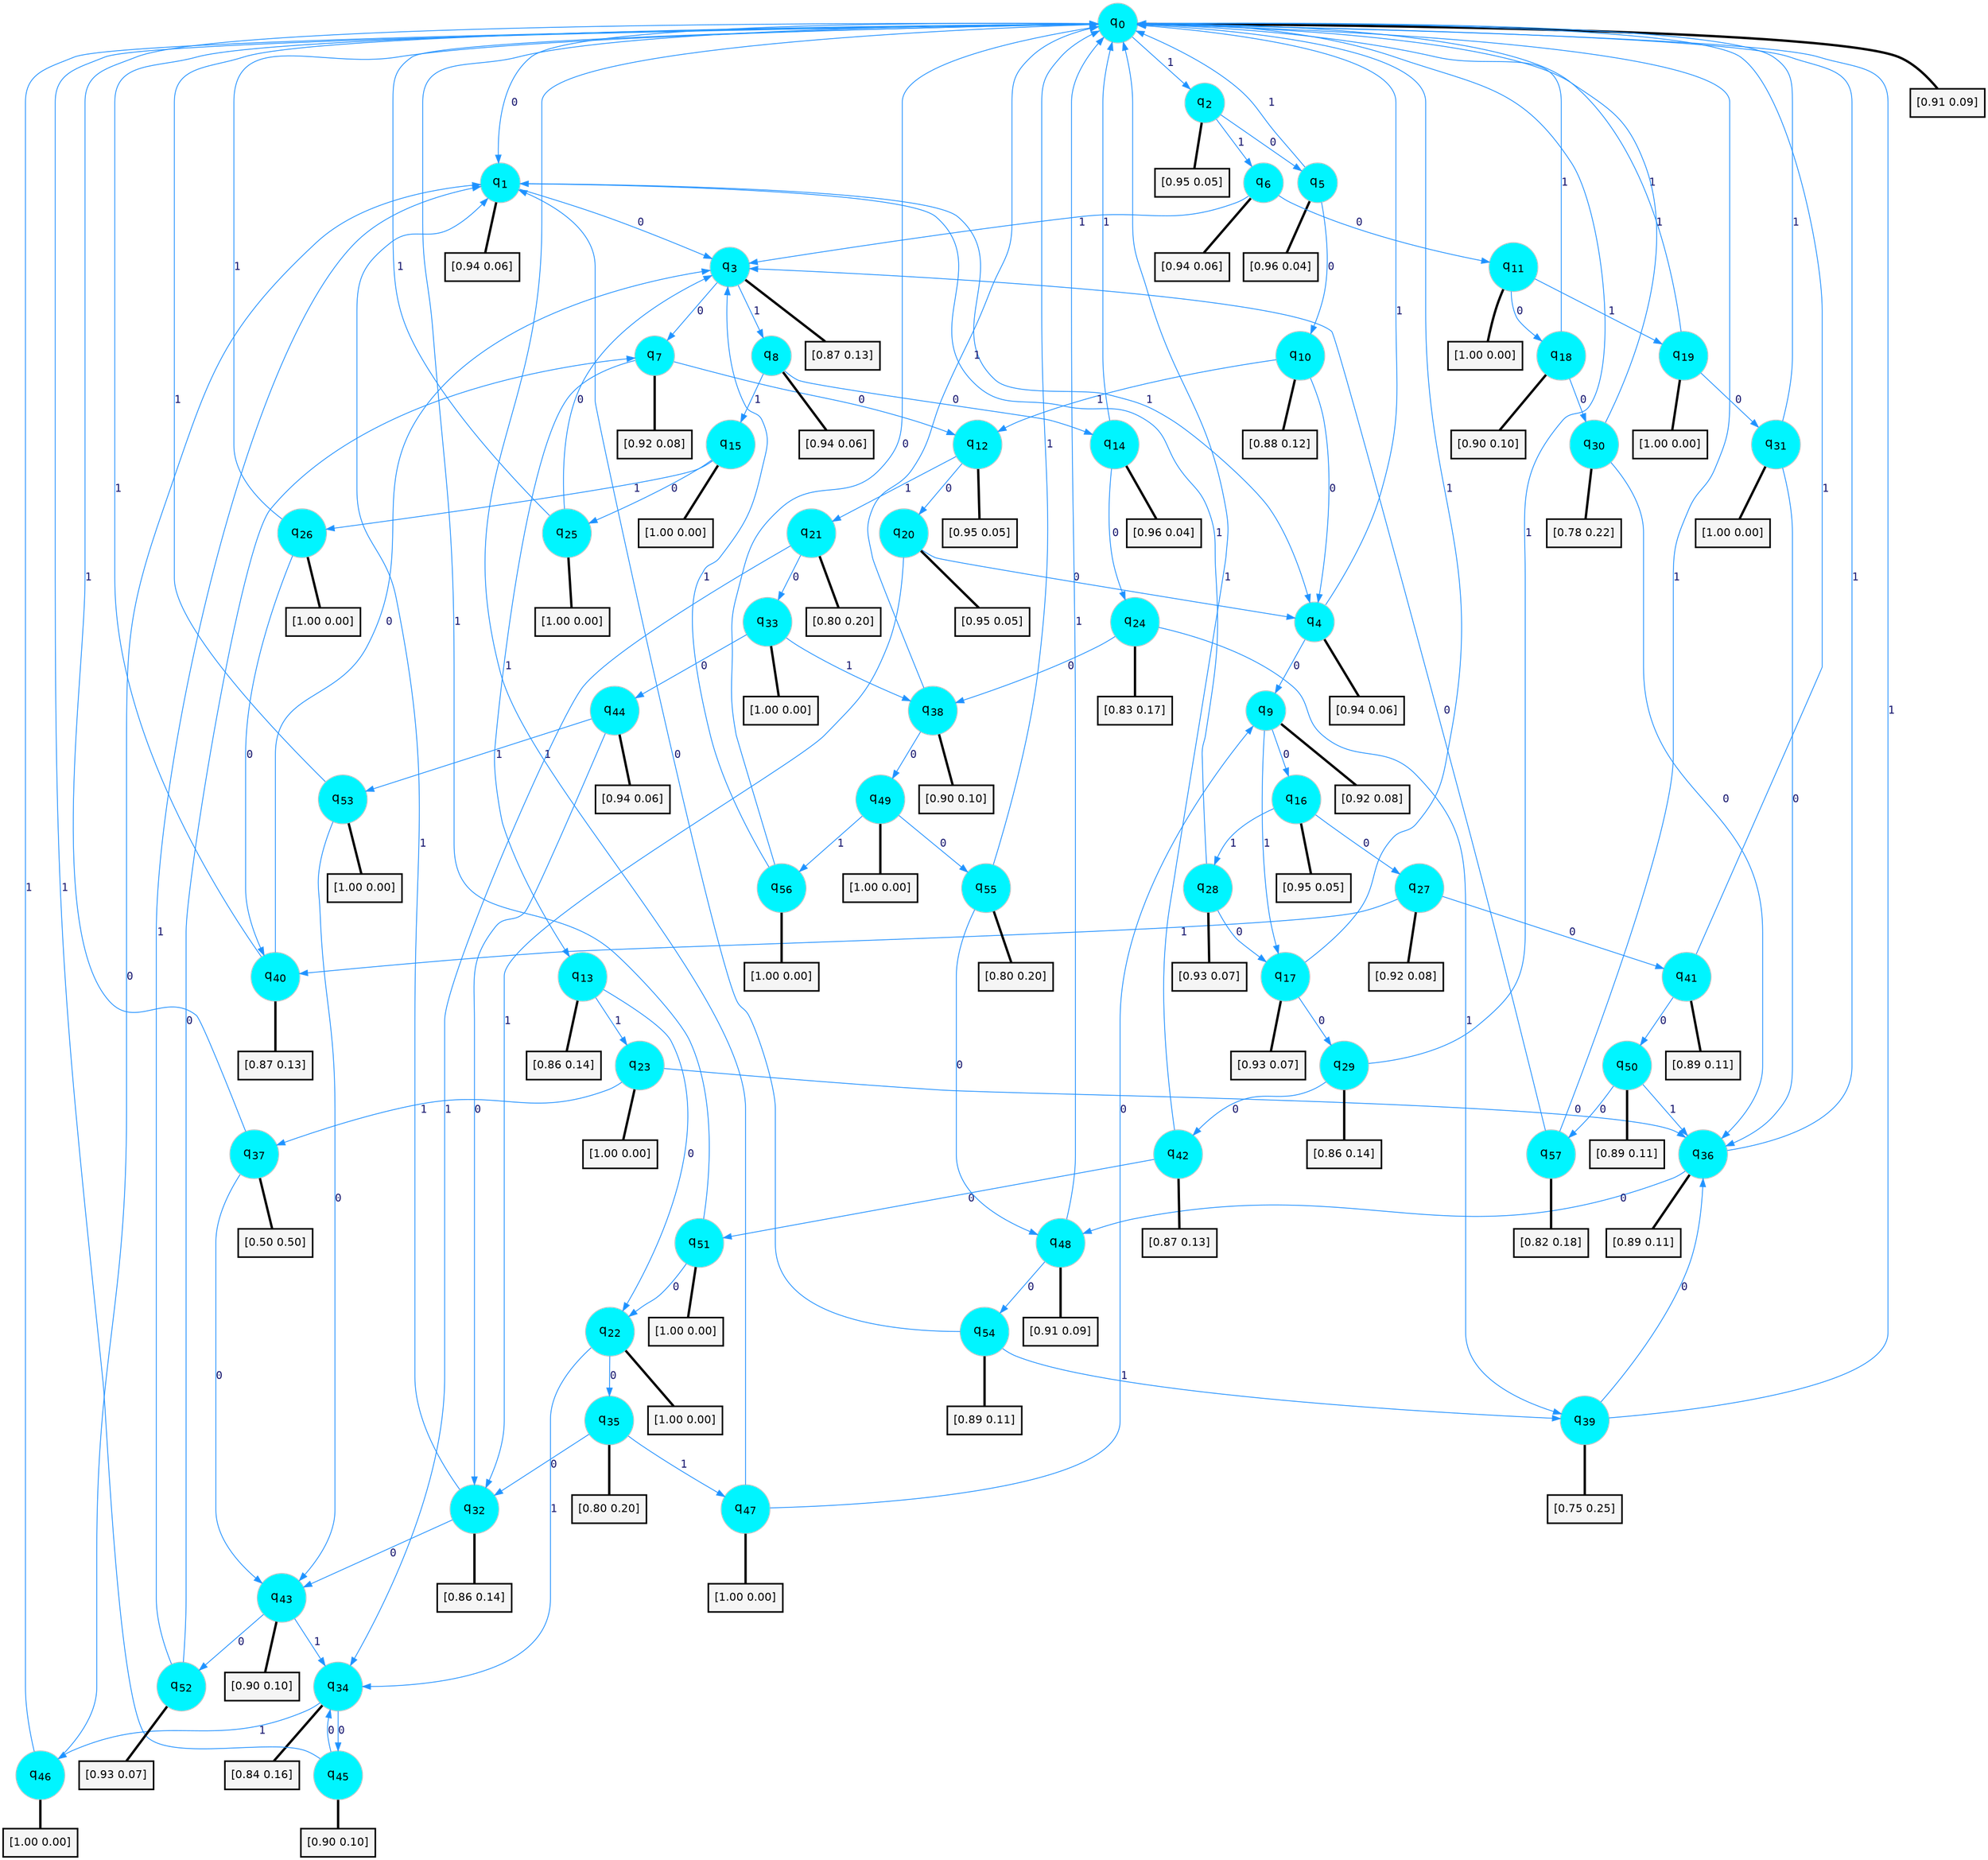 digraph G {
graph [
bgcolor=transparent, dpi=300, rankdir=TD, size="40,25"];
node [
color=gray, fillcolor=turquoise1, fontcolor=black, fontname=Helvetica, fontsize=16, fontweight=bold, shape=circle, style=filled];
edge [
arrowsize=1, color=dodgerblue1, fontcolor=midnightblue, fontname=courier, fontweight=bold, penwidth=1, style=solid, weight=20];
0[label=<q<SUB>0</SUB>>];
1[label=<q<SUB>1</SUB>>];
2[label=<q<SUB>2</SUB>>];
3[label=<q<SUB>3</SUB>>];
4[label=<q<SUB>4</SUB>>];
5[label=<q<SUB>5</SUB>>];
6[label=<q<SUB>6</SUB>>];
7[label=<q<SUB>7</SUB>>];
8[label=<q<SUB>8</SUB>>];
9[label=<q<SUB>9</SUB>>];
10[label=<q<SUB>10</SUB>>];
11[label=<q<SUB>11</SUB>>];
12[label=<q<SUB>12</SUB>>];
13[label=<q<SUB>13</SUB>>];
14[label=<q<SUB>14</SUB>>];
15[label=<q<SUB>15</SUB>>];
16[label=<q<SUB>16</SUB>>];
17[label=<q<SUB>17</SUB>>];
18[label=<q<SUB>18</SUB>>];
19[label=<q<SUB>19</SUB>>];
20[label=<q<SUB>20</SUB>>];
21[label=<q<SUB>21</SUB>>];
22[label=<q<SUB>22</SUB>>];
23[label=<q<SUB>23</SUB>>];
24[label=<q<SUB>24</SUB>>];
25[label=<q<SUB>25</SUB>>];
26[label=<q<SUB>26</SUB>>];
27[label=<q<SUB>27</SUB>>];
28[label=<q<SUB>28</SUB>>];
29[label=<q<SUB>29</SUB>>];
30[label=<q<SUB>30</SUB>>];
31[label=<q<SUB>31</SUB>>];
32[label=<q<SUB>32</SUB>>];
33[label=<q<SUB>33</SUB>>];
34[label=<q<SUB>34</SUB>>];
35[label=<q<SUB>35</SUB>>];
36[label=<q<SUB>36</SUB>>];
37[label=<q<SUB>37</SUB>>];
38[label=<q<SUB>38</SUB>>];
39[label=<q<SUB>39</SUB>>];
40[label=<q<SUB>40</SUB>>];
41[label=<q<SUB>41</SUB>>];
42[label=<q<SUB>42</SUB>>];
43[label=<q<SUB>43</SUB>>];
44[label=<q<SUB>44</SUB>>];
45[label=<q<SUB>45</SUB>>];
46[label=<q<SUB>46</SUB>>];
47[label=<q<SUB>47</SUB>>];
48[label=<q<SUB>48</SUB>>];
49[label=<q<SUB>49</SUB>>];
50[label=<q<SUB>50</SUB>>];
51[label=<q<SUB>51</SUB>>];
52[label=<q<SUB>52</SUB>>];
53[label=<q<SUB>53</SUB>>];
54[label=<q<SUB>54</SUB>>];
55[label=<q<SUB>55</SUB>>];
56[label=<q<SUB>56</SUB>>];
57[label=<q<SUB>57</SUB>>];
58[label="[0.91 0.09]", shape=box,fontcolor=black, fontname=Helvetica, fontsize=14, penwidth=2, fillcolor=whitesmoke,color=black];
59[label="[0.94 0.06]", shape=box,fontcolor=black, fontname=Helvetica, fontsize=14, penwidth=2, fillcolor=whitesmoke,color=black];
60[label="[0.95 0.05]", shape=box,fontcolor=black, fontname=Helvetica, fontsize=14, penwidth=2, fillcolor=whitesmoke,color=black];
61[label="[0.87 0.13]", shape=box,fontcolor=black, fontname=Helvetica, fontsize=14, penwidth=2, fillcolor=whitesmoke,color=black];
62[label="[0.94 0.06]", shape=box,fontcolor=black, fontname=Helvetica, fontsize=14, penwidth=2, fillcolor=whitesmoke,color=black];
63[label="[0.96 0.04]", shape=box,fontcolor=black, fontname=Helvetica, fontsize=14, penwidth=2, fillcolor=whitesmoke,color=black];
64[label="[0.94 0.06]", shape=box,fontcolor=black, fontname=Helvetica, fontsize=14, penwidth=2, fillcolor=whitesmoke,color=black];
65[label="[0.92 0.08]", shape=box,fontcolor=black, fontname=Helvetica, fontsize=14, penwidth=2, fillcolor=whitesmoke,color=black];
66[label="[0.94 0.06]", shape=box,fontcolor=black, fontname=Helvetica, fontsize=14, penwidth=2, fillcolor=whitesmoke,color=black];
67[label="[0.92 0.08]", shape=box,fontcolor=black, fontname=Helvetica, fontsize=14, penwidth=2, fillcolor=whitesmoke,color=black];
68[label="[0.88 0.12]", shape=box,fontcolor=black, fontname=Helvetica, fontsize=14, penwidth=2, fillcolor=whitesmoke,color=black];
69[label="[1.00 0.00]", shape=box,fontcolor=black, fontname=Helvetica, fontsize=14, penwidth=2, fillcolor=whitesmoke,color=black];
70[label="[0.95 0.05]", shape=box,fontcolor=black, fontname=Helvetica, fontsize=14, penwidth=2, fillcolor=whitesmoke,color=black];
71[label="[0.86 0.14]", shape=box,fontcolor=black, fontname=Helvetica, fontsize=14, penwidth=2, fillcolor=whitesmoke,color=black];
72[label="[0.96 0.04]", shape=box,fontcolor=black, fontname=Helvetica, fontsize=14, penwidth=2, fillcolor=whitesmoke,color=black];
73[label="[1.00 0.00]", shape=box,fontcolor=black, fontname=Helvetica, fontsize=14, penwidth=2, fillcolor=whitesmoke,color=black];
74[label="[0.95 0.05]", shape=box,fontcolor=black, fontname=Helvetica, fontsize=14, penwidth=2, fillcolor=whitesmoke,color=black];
75[label="[0.93 0.07]", shape=box,fontcolor=black, fontname=Helvetica, fontsize=14, penwidth=2, fillcolor=whitesmoke,color=black];
76[label="[0.90 0.10]", shape=box,fontcolor=black, fontname=Helvetica, fontsize=14, penwidth=2, fillcolor=whitesmoke,color=black];
77[label="[1.00 0.00]", shape=box,fontcolor=black, fontname=Helvetica, fontsize=14, penwidth=2, fillcolor=whitesmoke,color=black];
78[label="[0.95 0.05]", shape=box,fontcolor=black, fontname=Helvetica, fontsize=14, penwidth=2, fillcolor=whitesmoke,color=black];
79[label="[0.80 0.20]", shape=box,fontcolor=black, fontname=Helvetica, fontsize=14, penwidth=2, fillcolor=whitesmoke,color=black];
80[label="[1.00 0.00]", shape=box,fontcolor=black, fontname=Helvetica, fontsize=14, penwidth=2, fillcolor=whitesmoke,color=black];
81[label="[1.00 0.00]", shape=box,fontcolor=black, fontname=Helvetica, fontsize=14, penwidth=2, fillcolor=whitesmoke,color=black];
82[label="[0.83 0.17]", shape=box,fontcolor=black, fontname=Helvetica, fontsize=14, penwidth=2, fillcolor=whitesmoke,color=black];
83[label="[1.00 0.00]", shape=box,fontcolor=black, fontname=Helvetica, fontsize=14, penwidth=2, fillcolor=whitesmoke,color=black];
84[label="[1.00 0.00]", shape=box,fontcolor=black, fontname=Helvetica, fontsize=14, penwidth=2, fillcolor=whitesmoke,color=black];
85[label="[0.92 0.08]", shape=box,fontcolor=black, fontname=Helvetica, fontsize=14, penwidth=2, fillcolor=whitesmoke,color=black];
86[label="[0.93 0.07]", shape=box,fontcolor=black, fontname=Helvetica, fontsize=14, penwidth=2, fillcolor=whitesmoke,color=black];
87[label="[0.86 0.14]", shape=box,fontcolor=black, fontname=Helvetica, fontsize=14, penwidth=2, fillcolor=whitesmoke,color=black];
88[label="[0.78 0.22]", shape=box,fontcolor=black, fontname=Helvetica, fontsize=14, penwidth=2, fillcolor=whitesmoke,color=black];
89[label="[1.00 0.00]", shape=box,fontcolor=black, fontname=Helvetica, fontsize=14, penwidth=2, fillcolor=whitesmoke,color=black];
90[label="[0.86 0.14]", shape=box,fontcolor=black, fontname=Helvetica, fontsize=14, penwidth=2, fillcolor=whitesmoke,color=black];
91[label="[1.00 0.00]", shape=box,fontcolor=black, fontname=Helvetica, fontsize=14, penwidth=2, fillcolor=whitesmoke,color=black];
92[label="[0.84 0.16]", shape=box,fontcolor=black, fontname=Helvetica, fontsize=14, penwidth=2, fillcolor=whitesmoke,color=black];
93[label="[0.80 0.20]", shape=box,fontcolor=black, fontname=Helvetica, fontsize=14, penwidth=2, fillcolor=whitesmoke,color=black];
94[label="[0.89 0.11]", shape=box,fontcolor=black, fontname=Helvetica, fontsize=14, penwidth=2, fillcolor=whitesmoke,color=black];
95[label="[0.50 0.50]", shape=box,fontcolor=black, fontname=Helvetica, fontsize=14, penwidth=2, fillcolor=whitesmoke,color=black];
96[label="[0.90 0.10]", shape=box,fontcolor=black, fontname=Helvetica, fontsize=14, penwidth=2, fillcolor=whitesmoke,color=black];
97[label="[0.75 0.25]", shape=box,fontcolor=black, fontname=Helvetica, fontsize=14, penwidth=2, fillcolor=whitesmoke,color=black];
98[label="[0.87 0.13]", shape=box,fontcolor=black, fontname=Helvetica, fontsize=14, penwidth=2, fillcolor=whitesmoke,color=black];
99[label="[0.89 0.11]", shape=box,fontcolor=black, fontname=Helvetica, fontsize=14, penwidth=2, fillcolor=whitesmoke,color=black];
100[label="[0.87 0.13]", shape=box,fontcolor=black, fontname=Helvetica, fontsize=14, penwidth=2, fillcolor=whitesmoke,color=black];
101[label="[0.90 0.10]", shape=box,fontcolor=black, fontname=Helvetica, fontsize=14, penwidth=2, fillcolor=whitesmoke,color=black];
102[label="[0.94 0.06]", shape=box,fontcolor=black, fontname=Helvetica, fontsize=14, penwidth=2, fillcolor=whitesmoke,color=black];
103[label="[0.90 0.10]", shape=box,fontcolor=black, fontname=Helvetica, fontsize=14, penwidth=2, fillcolor=whitesmoke,color=black];
104[label="[1.00 0.00]", shape=box,fontcolor=black, fontname=Helvetica, fontsize=14, penwidth=2, fillcolor=whitesmoke,color=black];
105[label="[1.00 0.00]", shape=box,fontcolor=black, fontname=Helvetica, fontsize=14, penwidth=2, fillcolor=whitesmoke,color=black];
106[label="[0.91 0.09]", shape=box,fontcolor=black, fontname=Helvetica, fontsize=14, penwidth=2, fillcolor=whitesmoke,color=black];
107[label="[1.00 0.00]", shape=box,fontcolor=black, fontname=Helvetica, fontsize=14, penwidth=2, fillcolor=whitesmoke,color=black];
108[label="[0.89 0.11]", shape=box,fontcolor=black, fontname=Helvetica, fontsize=14, penwidth=2, fillcolor=whitesmoke,color=black];
109[label="[1.00 0.00]", shape=box,fontcolor=black, fontname=Helvetica, fontsize=14, penwidth=2, fillcolor=whitesmoke,color=black];
110[label="[0.93 0.07]", shape=box,fontcolor=black, fontname=Helvetica, fontsize=14, penwidth=2, fillcolor=whitesmoke,color=black];
111[label="[1.00 0.00]", shape=box,fontcolor=black, fontname=Helvetica, fontsize=14, penwidth=2, fillcolor=whitesmoke,color=black];
112[label="[0.89 0.11]", shape=box,fontcolor=black, fontname=Helvetica, fontsize=14, penwidth=2, fillcolor=whitesmoke,color=black];
113[label="[0.80 0.20]", shape=box,fontcolor=black, fontname=Helvetica, fontsize=14, penwidth=2, fillcolor=whitesmoke,color=black];
114[label="[1.00 0.00]", shape=box,fontcolor=black, fontname=Helvetica, fontsize=14, penwidth=2, fillcolor=whitesmoke,color=black];
115[label="[0.82 0.18]", shape=box,fontcolor=black, fontname=Helvetica, fontsize=14, penwidth=2, fillcolor=whitesmoke,color=black];
0->1 [label=0];
0->2 [label=1];
0->58 [arrowhead=none, penwidth=3,color=black];
1->3 [label=0];
1->4 [label=1];
1->59 [arrowhead=none, penwidth=3,color=black];
2->5 [label=0];
2->6 [label=1];
2->60 [arrowhead=none, penwidth=3,color=black];
3->7 [label=0];
3->8 [label=1];
3->61 [arrowhead=none, penwidth=3,color=black];
4->9 [label=0];
4->0 [label=1];
4->62 [arrowhead=none, penwidth=3,color=black];
5->10 [label=0];
5->0 [label=1];
5->63 [arrowhead=none, penwidth=3,color=black];
6->11 [label=0];
6->3 [label=1];
6->64 [arrowhead=none, penwidth=3,color=black];
7->12 [label=0];
7->13 [label=1];
7->65 [arrowhead=none, penwidth=3,color=black];
8->14 [label=0];
8->15 [label=1];
8->66 [arrowhead=none, penwidth=3,color=black];
9->16 [label=0];
9->17 [label=1];
9->67 [arrowhead=none, penwidth=3,color=black];
10->4 [label=0];
10->12 [label=1];
10->68 [arrowhead=none, penwidth=3,color=black];
11->18 [label=0];
11->19 [label=1];
11->69 [arrowhead=none, penwidth=3,color=black];
12->20 [label=0];
12->21 [label=1];
12->70 [arrowhead=none, penwidth=3,color=black];
13->22 [label=0];
13->23 [label=1];
13->71 [arrowhead=none, penwidth=3,color=black];
14->24 [label=0];
14->0 [label=1];
14->72 [arrowhead=none, penwidth=3,color=black];
15->25 [label=0];
15->26 [label=1];
15->73 [arrowhead=none, penwidth=3,color=black];
16->27 [label=0];
16->28 [label=1];
16->74 [arrowhead=none, penwidth=3,color=black];
17->29 [label=0];
17->0 [label=1];
17->75 [arrowhead=none, penwidth=3,color=black];
18->30 [label=0];
18->0 [label=1];
18->76 [arrowhead=none, penwidth=3,color=black];
19->31 [label=0];
19->0 [label=1];
19->77 [arrowhead=none, penwidth=3,color=black];
20->4 [label=0];
20->32 [label=1];
20->78 [arrowhead=none, penwidth=3,color=black];
21->33 [label=0];
21->34 [label=1];
21->79 [arrowhead=none, penwidth=3,color=black];
22->35 [label=0];
22->34 [label=1];
22->80 [arrowhead=none, penwidth=3,color=black];
23->36 [label=0];
23->37 [label=1];
23->81 [arrowhead=none, penwidth=3,color=black];
24->38 [label=0];
24->39 [label=1];
24->82 [arrowhead=none, penwidth=3,color=black];
25->3 [label=0];
25->0 [label=1];
25->83 [arrowhead=none, penwidth=3,color=black];
26->40 [label=0];
26->0 [label=1];
26->84 [arrowhead=none, penwidth=3,color=black];
27->41 [label=0];
27->40 [label=1];
27->85 [arrowhead=none, penwidth=3,color=black];
28->17 [label=0];
28->1 [label=1];
28->86 [arrowhead=none, penwidth=3,color=black];
29->42 [label=0];
29->0 [label=1];
29->87 [arrowhead=none, penwidth=3,color=black];
30->36 [label=0];
30->0 [label=1];
30->88 [arrowhead=none, penwidth=3,color=black];
31->36 [label=0];
31->0 [label=1];
31->89 [arrowhead=none, penwidth=3,color=black];
32->43 [label=0];
32->1 [label=1];
32->90 [arrowhead=none, penwidth=3,color=black];
33->44 [label=0];
33->38 [label=1];
33->91 [arrowhead=none, penwidth=3,color=black];
34->45 [label=0];
34->46 [label=1];
34->92 [arrowhead=none, penwidth=3,color=black];
35->32 [label=0];
35->47 [label=1];
35->93 [arrowhead=none, penwidth=3,color=black];
36->48 [label=0];
36->0 [label=1];
36->94 [arrowhead=none, penwidth=3,color=black];
37->43 [label=0];
37->0 [label=1];
37->95 [arrowhead=none, penwidth=3,color=black];
38->49 [label=0];
38->0 [label=1];
38->96 [arrowhead=none, penwidth=3,color=black];
39->36 [label=0];
39->0 [label=1];
39->97 [arrowhead=none, penwidth=3,color=black];
40->3 [label=0];
40->0 [label=1];
40->98 [arrowhead=none, penwidth=3,color=black];
41->50 [label=0];
41->0 [label=1];
41->99 [arrowhead=none, penwidth=3,color=black];
42->51 [label=0];
42->0 [label=1];
42->100 [arrowhead=none, penwidth=3,color=black];
43->52 [label=0];
43->34 [label=1];
43->101 [arrowhead=none, penwidth=3,color=black];
44->32 [label=0];
44->53 [label=1];
44->102 [arrowhead=none, penwidth=3,color=black];
45->34 [label=0];
45->0 [label=1];
45->103 [arrowhead=none, penwidth=3,color=black];
46->1 [label=0];
46->0 [label=1];
46->104 [arrowhead=none, penwidth=3,color=black];
47->9 [label=0];
47->0 [label=1];
47->105 [arrowhead=none, penwidth=3,color=black];
48->54 [label=0];
48->0 [label=1];
48->106 [arrowhead=none, penwidth=3,color=black];
49->55 [label=0];
49->56 [label=1];
49->107 [arrowhead=none, penwidth=3,color=black];
50->57 [label=0];
50->36 [label=1];
50->108 [arrowhead=none, penwidth=3,color=black];
51->22 [label=0];
51->0 [label=1];
51->109 [arrowhead=none, penwidth=3,color=black];
52->7 [label=0];
52->1 [label=1];
52->110 [arrowhead=none, penwidth=3,color=black];
53->43 [label=0];
53->0 [label=1];
53->111 [arrowhead=none, penwidth=3,color=black];
54->1 [label=0];
54->39 [label=1];
54->112 [arrowhead=none, penwidth=3,color=black];
55->48 [label=0];
55->0 [label=1];
55->113 [arrowhead=none, penwidth=3,color=black];
56->0 [label=0];
56->3 [label=1];
56->114 [arrowhead=none, penwidth=3,color=black];
57->3 [label=0];
57->0 [label=1];
57->115 [arrowhead=none, penwidth=3,color=black];
}
